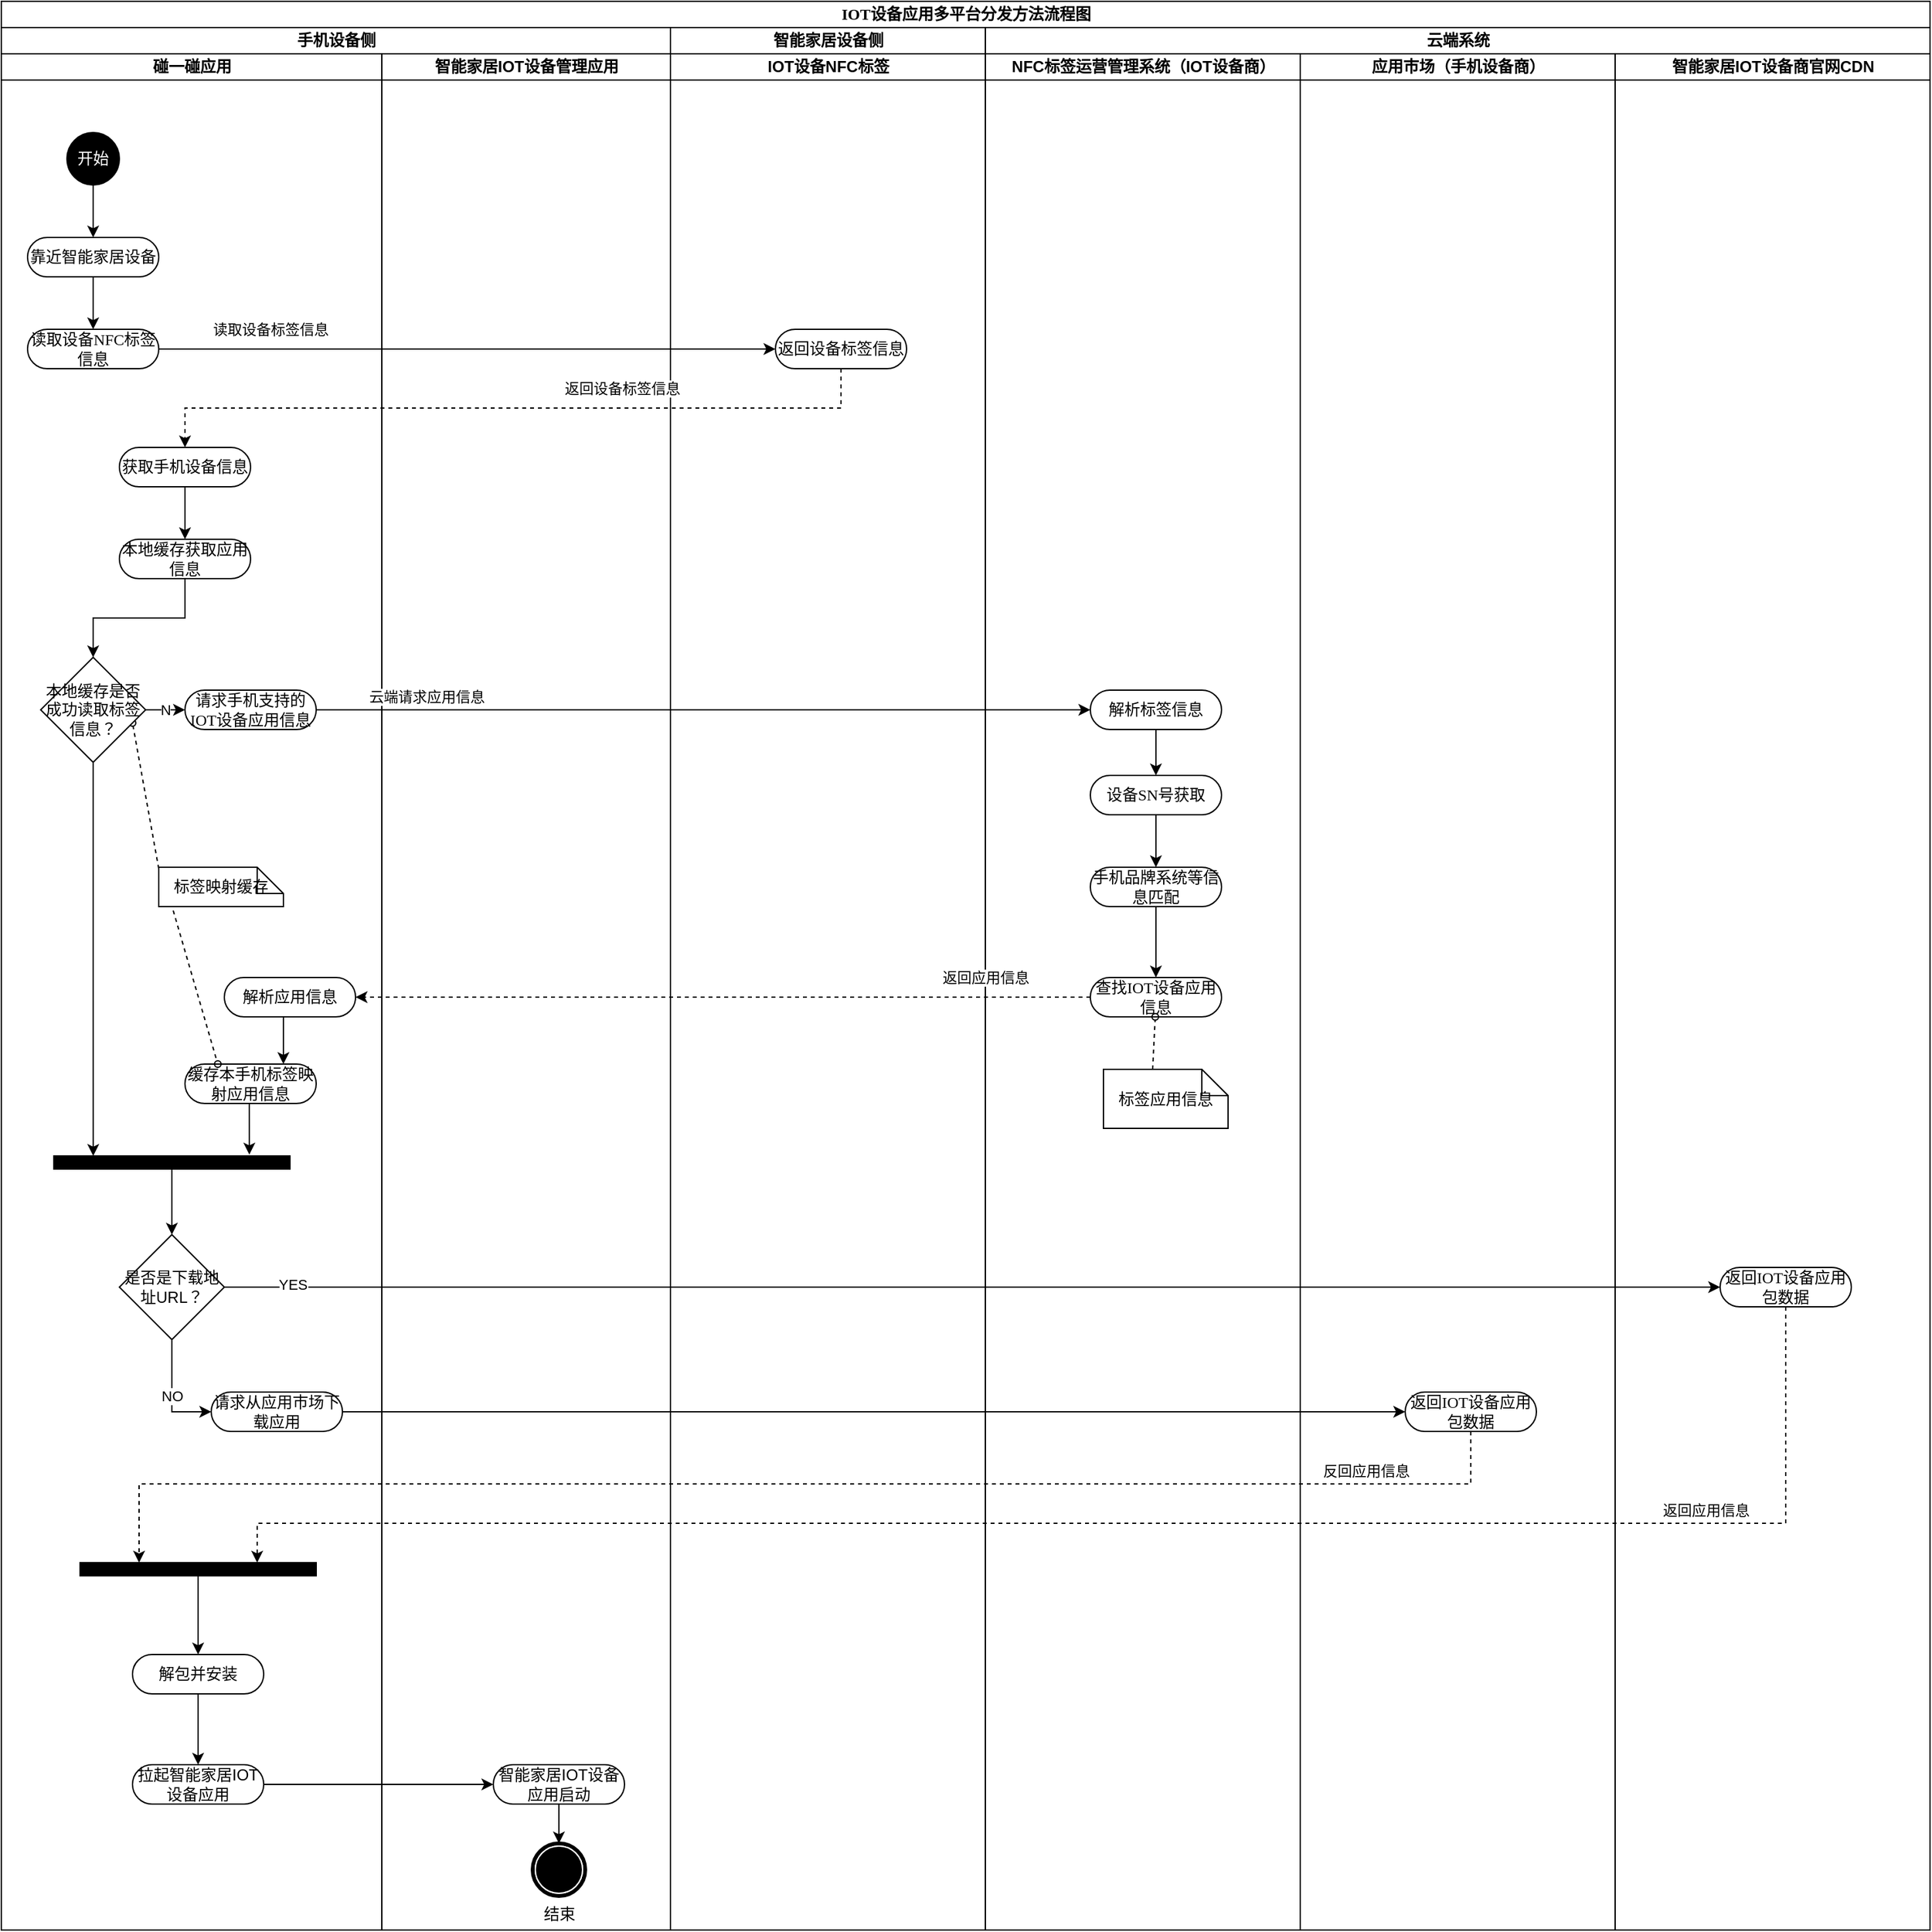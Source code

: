 <mxfile version="13.4.4" type="github">
  <diagram id="kNWesDjtiGjWV4DbG4Th" name="Page-1">
    <mxGraphModel dx="1422" dy="794" grid="1" gridSize="10" guides="1" tooltips="1" connect="1" arrows="1" fold="1" page="1" pageScale="1" pageWidth="827" pageHeight="1169" math="0" shadow="0">
      <root>
        <mxCell id="0" />
        <mxCell id="1" parent="0" />
        <mxCell id="Mp8dSOn7ljcwE-eIvnfx-1" value="IOT设备应用多平台分发方法流程图" style="swimlane;html=1;childLayout=stackLayout;startSize=20;rounded=0;shadow=0;comic=0;labelBackgroundColor=none;strokeWidth=1;fontFamily=Verdana;fontSize=12;align=center;" parent="1" vertex="1">
          <mxGeometry x="180" y="100" width="1470" height="1470" as="geometry" />
        </mxCell>
        <mxCell id="Mp8dSOn7ljcwE-eIvnfx-65" style="edgeStyle=orthogonalEdgeStyle;rounded=0;orthogonalLoop=1;jettySize=auto;html=1;exitX=1;exitY=0.5;exitDx=0;exitDy=0;entryX=0;entryY=0.5;entryDx=0;entryDy=0;" parent="Mp8dSOn7ljcwE-eIvnfx-1" source="Mp8dSOn7ljcwE-eIvnfx-19" target="Mp8dSOn7ljcwE-eIvnfx-58" edge="1">
          <mxGeometry relative="1" as="geometry" />
        </mxCell>
        <mxCell id="Mp8dSOn7ljcwE-eIvnfx-67" style="edgeStyle=orthogonalEdgeStyle;rounded=0;orthogonalLoop=1;jettySize=auto;html=1;exitX=0.5;exitY=1;exitDx=0;exitDy=0;entryX=0.25;entryY=0;entryDx=0;entryDy=0;dashed=1;" parent="Mp8dSOn7ljcwE-eIvnfx-1" source="Mp8dSOn7ljcwE-eIvnfx-58" target="qw8NOjxHAqGaBPZK0gtg-18" edge="1">
          <mxGeometry relative="1" as="geometry">
            <Array as="points">
              <mxPoint x="1120" y="1130" />
              <mxPoint x="105" y="1130" />
            </Array>
          </mxGeometry>
        </mxCell>
        <mxCell id="qw8NOjxHAqGaBPZK0gtg-20" value="反回应用信息" style="edgeLabel;html=1;align=center;verticalAlign=middle;resizable=0;points=[];" vertex="1" connectable="0" parent="Mp8dSOn7ljcwE-eIvnfx-67">
          <mxGeometry x="-0.76" y="2" relative="1" as="geometry">
            <mxPoint x="14" y="-12" as="offset" />
          </mxGeometry>
        </mxCell>
        <mxCell id="Mp8dSOn7ljcwE-eIvnfx-2" value="手机设备侧" style="swimlane;html=1;startSize=20;" parent="Mp8dSOn7ljcwE-eIvnfx-1" vertex="1">
          <mxGeometry y="20" width="510" height="1450" as="geometry" />
        </mxCell>
        <mxCell id="Mp8dSOn7ljcwE-eIvnfx-3" value="碰一碰应用" style="swimlane;html=1;startSize=20;" parent="Mp8dSOn7ljcwE-eIvnfx-2" vertex="1">
          <mxGeometry y="20" width="290" height="1430" as="geometry" />
        </mxCell>
        <mxCell id="Mp8dSOn7ljcwE-eIvnfx-4" style="edgeStyle=orthogonalEdgeStyle;rounded=0;orthogonalLoop=1;jettySize=auto;html=1;exitX=0.5;exitY=1;exitDx=0;exitDy=0;entryX=0.5;entryY=0;entryDx=0;entryDy=0;" parent="Mp8dSOn7ljcwE-eIvnfx-3" source="Mp8dSOn7ljcwE-eIvnfx-8" target="Mp8dSOn7ljcwE-eIvnfx-10" edge="1">
          <mxGeometry relative="1" as="geometry" />
        </mxCell>
        <mxCell id="Mp8dSOn7ljcwE-eIvnfx-8" value="&lt;font color=&quot;#ffffff&quot;&gt;开始&lt;/font&gt;" style="ellipse;whiteSpace=wrap;html=1;rounded=0;shadow=0;comic=0;labelBackgroundColor=none;strokeWidth=1;fillColor=#000000;fontFamily=Verdana;fontSize=12;align=center;" parent="Mp8dSOn7ljcwE-eIvnfx-3" vertex="1">
          <mxGeometry x="50" y="60" width="40" height="40" as="geometry" />
        </mxCell>
        <mxCell id="Mp8dSOn7ljcwE-eIvnfx-9" style="edgeStyle=orthogonalEdgeStyle;rounded=0;orthogonalLoop=1;jettySize=auto;html=1;exitX=0.5;exitY=1;exitDx=0;exitDy=0;" parent="Mp8dSOn7ljcwE-eIvnfx-3" source="Mp8dSOn7ljcwE-eIvnfx-10" target="Mp8dSOn7ljcwE-eIvnfx-11" edge="1">
          <mxGeometry relative="1" as="geometry" />
        </mxCell>
        <mxCell id="Mp8dSOn7ljcwE-eIvnfx-10" value="靠近智能家居设备" style="rounded=1;whiteSpace=wrap;html=1;shadow=0;comic=0;labelBackgroundColor=none;strokeWidth=1;fontFamily=Verdana;fontSize=12;align=center;arcSize=50;" parent="Mp8dSOn7ljcwE-eIvnfx-3" vertex="1">
          <mxGeometry x="20" y="140" width="100" height="30" as="geometry" />
        </mxCell>
        <mxCell id="Mp8dSOn7ljcwE-eIvnfx-11" value="读取设备NFC标签信息" style="rounded=1;whiteSpace=wrap;html=1;shadow=0;comic=0;labelBackgroundColor=none;strokeWidth=1;fontFamily=Verdana;fontSize=12;align=center;arcSize=50;" parent="Mp8dSOn7ljcwE-eIvnfx-3" vertex="1">
          <mxGeometry x="20" y="210" width="100" height="30" as="geometry" />
        </mxCell>
        <mxCell id="Mp8dSOn7ljcwE-eIvnfx-6" value="" style="edgeStyle=orthogonalEdgeStyle;rounded=0;orthogonalLoop=1;jettySize=auto;html=1;entryX=0.167;entryY=0;entryDx=0;entryDy=0;entryPerimeter=0;" parent="Mp8dSOn7ljcwE-eIvnfx-3" source="Mp8dSOn7ljcwE-eIvnfx-7" target="Mp8dSOn7ljcwE-eIvnfx-25" edge="1">
          <mxGeometry relative="1" as="geometry">
            <mxPoint x="70" y="730" as="targetPoint" />
          </mxGeometry>
        </mxCell>
        <mxCell id="Mp8dSOn7ljcwE-eIvnfx-14" style="edgeStyle=none;rounded=0;html=1;dashed=1;labelBackgroundColor=none;startArrow=none;startFill=0;startSize=5;endArrow=oval;endFill=0;endSize=5;jettySize=auto;orthogonalLoop=1;strokeWidth=1;fontFamily=Verdana;fontSize=12;exitX=0.011;exitY=0.233;exitDx=0;exitDy=0;exitPerimeter=0;entryX=0.875;entryY=0.625;entryDx=0;entryDy=0;entryPerimeter=0;" parent="Mp8dSOn7ljcwE-eIvnfx-3" source="Mp8dSOn7ljcwE-eIvnfx-23" target="Mp8dSOn7ljcwE-eIvnfx-7" edge="1">
          <mxGeometry relative="1" as="geometry">
            <mxPoint x="80" y="625" as="sourcePoint" />
            <mxPoint x="100" y="630" as="targetPoint" />
          </mxGeometry>
        </mxCell>
        <mxCell id="qw8NOjxHAqGaBPZK0gtg-4" style="edgeStyle=orthogonalEdgeStyle;rounded=0;orthogonalLoop=1;jettySize=auto;html=1;exitX=0.5;exitY=1;exitDx=0;exitDy=0;entryX=0.5;entryY=0;entryDx=0;entryDy=0;" edge="1" parent="Mp8dSOn7ljcwE-eIvnfx-3" source="qw8NOjxHAqGaBPZK0gtg-1" target="qw8NOjxHAqGaBPZK0gtg-3">
          <mxGeometry relative="1" as="geometry" />
        </mxCell>
        <mxCell id="qw8NOjxHAqGaBPZK0gtg-17" value="NO" style="edgeStyle=orthogonalEdgeStyle;rounded=0;orthogonalLoop=1;jettySize=auto;html=1;exitX=0.5;exitY=1;exitDx=0;exitDy=0;entryX=0;entryY=0.5;entryDx=0;entryDy=0;" edge="1" parent="Mp8dSOn7ljcwE-eIvnfx-3" source="qw8NOjxHAqGaBPZK0gtg-13" target="Mp8dSOn7ljcwE-eIvnfx-19">
          <mxGeometry relative="1" as="geometry" />
        </mxCell>
        <mxCell id="qw8NOjxHAqGaBPZK0gtg-13" value="是否是下载地址URL？" style="rhombus;whiteSpace=wrap;html=1;" vertex="1" parent="Mp8dSOn7ljcwE-eIvnfx-3">
          <mxGeometry x="90" y="900" width="80" height="80" as="geometry" />
        </mxCell>
        <mxCell id="qw8NOjxHAqGaBPZK0gtg-1" value="获取手机设备信息" style="rounded=1;whiteSpace=wrap;html=1;shadow=0;comic=0;labelBackgroundColor=none;strokeWidth=1;fontFamily=Verdana;fontSize=12;align=center;arcSize=50;" vertex="1" parent="Mp8dSOn7ljcwE-eIvnfx-3">
          <mxGeometry x="90" y="300" width="100" height="30" as="geometry" />
        </mxCell>
        <mxCell id="qw8NOjxHAqGaBPZK0gtg-5" style="edgeStyle=orthogonalEdgeStyle;rounded=0;orthogonalLoop=1;jettySize=auto;html=1;exitX=0.5;exitY=1;exitDx=0;exitDy=0;" edge="1" parent="Mp8dSOn7ljcwE-eIvnfx-3" source="qw8NOjxHAqGaBPZK0gtg-3" target="Mp8dSOn7ljcwE-eIvnfx-7">
          <mxGeometry relative="1" as="geometry" />
        </mxCell>
        <mxCell id="qw8NOjxHAqGaBPZK0gtg-3" value="本地缓存获取应用信息" style="rounded=1;whiteSpace=wrap;html=1;shadow=0;comic=0;labelBackgroundColor=none;strokeWidth=1;fontFamily=Verdana;fontSize=12;align=center;arcSize=50;" vertex="1" parent="Mp8dSOn7ljcwE-eIvnfx-3">
          <mxGeometry x="90" y="370" width="100" height="30" as="geometry" />
        </mxCell>
        <mxCell id="qw8NOjxHAqGaBPZK0gtg-14" style="edgeStyle=orthogonalEdgeStyle;rounded=0;orthogonalLoop=1;jettySize=auto;html=1;exitX=0.5;exitY=1;exitDx=0;exitDy=0;entryX=0.5;entryY=0;entryDx=0;entryDy=0;" edge="1" parent="Mp8dSOn7ljcwE-eIvnfx-3" source="Mp8dSOn7ljcwE-eIvnfx-25" target="qw8NOjxHAqGaBPZK0gtg-13">
          <mxGeometry relative="1" as="geometry" />
        </mxCell>
        <mxCell id="Mp8dSOn7ljcwE-eIvnfx-25" value="" style="whiteSpace=wrap;html=1;rounded=0;shadow=0;comic=0;labelBackgroundColor=none;strokeWidth=1;fillColor=#000000;fontFamily=Verdana;fontSize=12;align=center;rotation=0;" parent="Mp8dSOn7ljcwE-eIvnfx-3" vertex="1">
          <mxGeometry x="40" y="840" width="180" height="10" as="geometry" />
        </mxCell>
        <mxCell id="Mp8dSOn7ljcwE-eIvnfx-26" style="edgeStyle=orthogonalEdgeStyle;rounded=0;orthogonalLoop=1;jettySize=auto;html=1;exitX=0.5;exitY=1;exitDx=0;exitDy=0;entryX=0.828;entryY=-0.1;entryDx=0;entryDy=0;entryPerimeter=0;" parent="Mp8dSOn7ljcwE-eIvnfx-3" source="Mp8dSOn7ljcwE-eIvnfx-27" target="Mp8dSOn7ljcwE-eIvnfx-25" edge="1">
          <mxGeometry relative="1" as="geometry" />
        </mxCell>
        <mxCell id="Mp8dSOn7ljcwE-eIvnfx-23" value="标签映射缓存" style="shape=note;whiteSpace=wrap;html=1;rounded=0;shadow=0;comic=0;labelBackgroundColor=none;strokeWidth=1;fontFamily=Verdana;fontSize=12;align=center;size=20;" parent="Mp8dSOn7ljcwE-eIvnfx-3" vertex="1">
          <mxGeometry x="120" y="620" width="95" height="30" as="geometry" />
        </mxCell>
        <mxCell id="Mp8dSOn7ljcwE-eIvnfx-21" value="解包并安装" style="rounded=1;whiteSpace=wrap;html=1;shadow=0;comic=0;labelBackgroundColor=none;strokeWidth=1;fontFamily=Verdana;fontSize=12;align=center;arcSize=50;" parent="Mp8dSOn7ljcwE-eIvnfx-3" vertex="1">
          <mxGeometry x="100" y="1220" width="100" height="30" as="geometry" />
        </mxCell>
        <mxCell id="Mp8dSOn7ljcwE-eIvnfx-20" style="edgeStyle=orthogonalEdgeStyle;rounded=0;orthogonalLoop=1;jettySize=auto;html=1;exitX=0.5;exitY=1;exitDx=0;exitDy=0;entryX=0.5;entryY=0;entryDx=0;entryDy=0;" parent="Mp8dSOn7ljcwE-eIvnfx-3" source="Mp8dSOn7ljcwE-eIvnfx-21" target="Mp8dSOn7ljcwE-eIvnfx-22" edge="1">
          <mxGeometry relative="1" as="geometry" />
        </mxCell>
        <mxCell id="Mp8dSOn7ljcwE-eIvnfx-22" value="&lt;span style=&quot;font-family: &amp;#34;helvetica&amp;#34;&quot;&gt;拉起智能家居IOT设备应用&lt;/span&gt;" style="rounded=1;whiteSpace=wrap;html=1;shadow=0;comic=0;labelBackgroundColor=none;strokeWidth=1;fontFamily=Verdana;fontSize=12;align=center;arcSize=50;fontStyle=0" parent="Mp8dSOn7ljcwE-eIvnfx-3" vertex="1">
          <mxGeometry x="100" y="1304" width="100" height="30" as="geometry" />
        </mxCell>
        <mxCell id="Mp8dSOn7ljcwE-eIvnfx-27" value="缓存本手机标签映射应用信息" style="rounded=1;whiteSpace=wrap;html=1;shadow=0;comic=0;labelBackgroundColor=none;strokeWidth=1;fontFamily=Verdana;fontSize=12;align=center;arcSize=50;" parent="Mp8dSOn7ljcwE-eIvnfx-3" vertex="1">
          <mxGeometry x="140" y="770" width="100" height="30" as="geometry" />
        </mxCell>
        <mxCell id="Mp8dSOn7ljcwE-eIvnfx-29" style="edgeStyle=none;rounded=0;html=1;dashed=1;labelBackgroundColor=none;startArrow=none;startFill=0;startSize=5;endArrow=oval;endFill=0;endSize=5;jettySize=auto;orthogonalLoop=1;strokeWidth=1;fontFamily=Verdana;fontSize=12;entryX=0.25;entryY=0;entryDx=0;entryDy=0;exitX=0.116;exitY=1.1;exitDx=0;exitDy=0;exitPerimeter=0;" parent="Mp8dSOn7ljcwE-eIvnfx-3" target="Mp8dSOn7ljcwE-eIvnfx-27" edge="1" source="Mp8dSOn7ljcwE-eIvnfx-23">
          <mxGeometry relative="1" as="geometry">
            <mxPoint x="138" y="680" as="sourcePoint" />
            <mxPoint x="110" y="630" as="targetPoint" />
          </mxGeometry>
        </mxCell>
        <mxCell id="Mp8dSOn7ljcwE-eIvnfx-30" style="edgeStyle=orthogonalEdgeStyle;rounded=0;orthogonalLoop=1;jettySize=auto;html=1;exitX=0.5;exitY=1;exitDx=0;exitDy=0;entryX=0.75;entryY=0;entryDx=0;entryDy=0;" parent="Mp8dSOn7ljcwE-eIvnfx-3" source="Mp8dSOn7ljcwE-eIvnfx-31" target="Mp8dSOn7ljcwE-eIvnfx-27" edge="1">
          <mxGeometry relative="1" as="geometry" />
        </mxCell>
        <mxCell id="qw8NOjxHAqGaBPZK0gtg-22" style="edgeStyle=orthogonalEdgeStyle;rounded=0;orthogonalLoop=1;jettySize=auto;html=1;exitX=0.5;exitY=1;exitDx=0;exitDy=0;entryX=0.5;entryY=0;entryDx=0;entryDy=0;" edge="1" parent="Mp8dSOn7ljcwE-eIvnfx-3" source="qw8NOjxHAqGaBPZK0gtg-18" target="Mp8dSOn7ljcwE-eIvnfx-21">
          <mxGeometry relative="1" as="geometry" />
        </mxCell>
        <mxCell id="qw8NOjxHAqGaBPZK0gtg-18" value="" style="whiteSpace=wrap;html=1;rounded=0;shadow=0;comic=0;labelBackgroundColor=none;strokeWidth=1;fillColor=#000000;fontFamily=Verdana;fontSize=12;align=center;rotation=0;" vertex="1" parent="Mp8dSOn7ljcwE-eIvnfx-3">
          <mxGeometry x="60" y="1150" width="180" height="10" as="geometry" />
        </mxCell>
        <mxCell id="Mp8dSOn7ljcwE-eIvnfx-19" value="请求从应用市场下载应用" style="rounded=1;whiteSpace=wrap;html=1;shadow=0;comic=0;labelBackgroundColor=none;strokeWidth=1;fontFamily=Verdana;fontSize=12;align=center;arcSize=50;" parent="Mp8dSOn7ljcwE-eIvnfx-3" vertex="1">
          <mxGeometry x="160" y="1020" width="100" height="30" as="geometry" />
        </mxCell>
        <mxCell id="Mp8dSOn7ljcwE-eIvnfx-31" value="解析应用信息" style="rounded=1;whiteSpace=wrap;html=1;shadow=0;comic=0;labelBackgroundColor=none;strokeWidth=1;fontFamily=Verdana;fontSize=12;align=center;arcSize=50;" parent="Mp8dSOn7ljcwE-eIvnfx-3" vertex="1">
          <mxGeometry x="170" y="704" width="100" height="30" as="geometry" />
        </mxCell>
        <mxCell id="Mp8dSOn7ljcwE-eIvnfx-5" value="N" style="edgeStyle=orthogonalEdgeStyle;rounded=0;orthogonalLoop=1;jettySize=auto;html=1;exitX=1;exitY=0.5;exitDx=0;exitDy=0;" parent="Mp8dSOn7ljcwE-eIvnfx-3" source="Mp8dSOn7ljcwE-eIvnfx-7" target="Mp8dSOn7ljcwE-eIvnfx-28" edge="1">
          <mxGeometry relative="1" as="geometry" />
        </mxCell>
        <mxCell id="Mp8dSOn7ljcwE-eIvnfx-7" value="本地缓存是否成功读取标签信息？" style="rhombus;whiteSpace=wrap;html=1;" parent="Mp8dSOn7ljcwE-eIvnfx-3" vertex="1">
          <mxGeometry x="30" y="460" width="80" height="80" as="geometry" />
        </mxCell>
        <mxCell id="Mp8dSOn7ljcwE-eIvnfx-28" value="请求手机支持的IOT设备应用信息" style="rounded=1;whiteSpace=wrap;html=1;shadow=0;comic=0;labelBackgroundColor=none;strokeWidth=1;fontFamily=Verdana;fontSize=12;align=center;arcSize=50;" parent="Mp8dSOn7ljcwE-eIvnfx-3" vertex="1">
          <mxGeometry x="140" y="485" width="100" height="30" as="geometry" />
        </mxCell>
        <mxCell id="Mp8dSOn7ljcwE-eIvnfx-36" style="edgeStyle=orthogonalEdgeStyle;rounded=0;orthogonalLoop=1;jettySize=auto;html=1;exitX=1;exitY=0.5;exitDx=0;exitDy=0;" parent="Mp8dSOn7ljcwE-eIvnfx-2" source="Mp8dSOn7ljcwE-eIvnfx-22" target="Mp8dSOn7ljcwE-eIvnfx-34" edge="1">
          <mxGeometry relative="1" as="geometry" />
        </mxCell>
        <mxCell id="Mp8dSOn7ljcwE-eIvnfx-32" value="智能家居IOT设备管理应用" style="swimlane;html=1;startSize=20;" parent="Mp8dSOn7ljcwE-eIvnfx-2" vertex="1">
          <mxGeometry x="290" y="20" width="220" height="1430" as="geometry" />
        </mxCell>
        <mxCell id="Mp8dSOn7ljcwE-eIvnfx-33" style="edgeStyle=orthogonalEdgeStyle;rounded=0;orthogonalLoop=1;jettySize=auto;html=1;exitX=0.5;exitY=1;exitDx=0;exitDy=0;" parent="Mp8dSOn7ljcwE-eIvnfx-32" source="Mp8dSOn7ljcwE-eIvnfx-34" target="Mp8dSOn7ljcwE-eIvnfx-35" edge="1">
          <mxGeometry relative="1" as="geometry" />
        </mxCell>
        <mxCell id="Mp8dSOn7ljcwE-eIvnfx-34" value="&lt;span style=&quot;font-family: &amp;#34;helvetica&amp;#34;&quot;&gt;智能家居IOT设备应用启动&lt;/span&gt;" style="rounded=1;whiteSpace=wrap;html=1;shadow=0;comic=0;labelBackgroundColor=none;strokeWidth=1;fontFamily=Verdana;fontSize=12;align=center;arcSize=50;fontStyle=0" parent="Mp8dSOn7ljcwE-eIvnfx-32" vertex="1">
          <mxGeometry x="85" y="1304" width="100" height="30" as="geometry" />
        </mxCell>
        <mxCell id="Mp8dSOn7ljcwE-eIvnfx-35" value="结束" style="shape=mxgraph.bpmn.shape;html=1;verticalLabelPosition=bottom;labelBackgroundColor=#ffffff;verticalAlign=top;perimeter=ellipsePerimeter;outline=end;symbol=terminate;rounded=0;shadow=0;comic=0;strokeWidth=1;fontFamily=Verdana;fontSize=12;align=center;" parent="Mp8dSOn7ljcwE-eIvnfx-32" vertex="1">
          <mxGeometry x="115" y="1364" width="40" height="40" as="geometry" />
        </mxCell>
        <mxCell id="Mp8dSOn7ljcwE-eIvnfx-37" value="智能家居设备侧" style="swimlane;html=1;startSize=20;" parent="Mp8dSOn7ljcwE-eIvnfx-1" vertex="1">
          <mxGeometry x="510" y="20" width="240" height="1450" as="geometry" />
        </mxCell>
        <mxCell id="Mp8dSOn7ljcwE-eIvnfx-38" value="IOT设备NFC标签" style="swimlane;html=1;startSize=20;" parent="Mp8dSOn7ljcwE-eIvnfx-37" vertex="1">
          <mxGeometry y="20" width="240" height="1430" as="geometry" />
        </mxCell>
        <mxCell id="Mp8dSOn7ljcwE-eIvnfx-39" value="返回设备标签信息" style="rounded=1;whiteSpace=wrap;html=1;shadow=0;comic=0;labelBackgroundColor=none;strokeWidth=1;fontFamily=Verdana;fontSize=12;align=center;arcSize=50;" parent="Mp8dSOn7ljcwE-eIvnfx-38" vertex="1">
          <mxGeometry x="80" y="210" width="100" height="30" as="geometry" />
        </mxCell>
        <mxCell id="Mp8dSOn7ljcwE-eIvnfx-40" style="edgeStyle=orthogonalEdgeStyle;rounded=0;orthogonalLoop=1;jettySize=auto;html=1;exitX=1;exitY=0.5;exitDx=0;exitDy=0;entryX=0;entryY=0.5;entryDx=0;entryDy=0;" parent="Mp8dSOn7ljcwE-eIvnfx-1" source="Mp8dSOn7ljcwE-eIvnfx-11" target="Mp8dSOn7ljcwE-eIvnfx-39" edge="1">
          <mxGeometry relative="1" as="geometry" />
        </mxCell>
        <mxCell id="Mp8dSOn7ljcwE-eIvnfx-41" value="读取设备标签信息" style="edgeLabel;html=1;align=center;verticalAlign=middle;resizable=0;points=[];" parent="Mp8dSOn7ljcwE-eIvnfx-40" vertex="1" connectable="0">
          <mxGeometry x="-0.682" relative="1" as="geometry">
            <mxPoint x="10" y="-15" as="offset" />
          </mxGeometry>
        </mxCell>
        <mxCell id="Mp8dSOn7ljcwE-eIvnfx-42" style="edgeStyle=orthogonalEdgeStyle;rounded=0;orthogonalLoop=1;jettySize=auto;html=1;exitX=0.5;exitY=1;exitDx=0;exitDy=0;dashed=1;entryX=0.5;entryY=0;entryDx=0;entryDy=0;" parent="Mp8dSOn7ljcwE-eIvnfx-1" source="Mp8dSOn7ljcwE-eIvnfx-39" target="qw8NOjxHAqGaBPZK0gtg-1" edge="1">
          <mxGeometry relative="1" as="geometry">
            <mxPoint x="140" y="335" as="targetPoint" />
          </mxGeometry>
        </mxCell>
        <mxCell id="Mp8dSOn7ljcwE-eIvnfx-43" value="返回设备标签信息" style="edgeLabel;html=1;align=center;verticalAlign=middle;resizable=0;points=[];" parent="Mp8dSOn7ljcwE-eIvnfx-42" vertex="1" connectable="0">
          <mxGeometry x="-0.031" y="2" relative="1" as="geometry">
            <mxPoint x="74" y="-17" as="offset" />
          </mxGeometry>
        </mxCell>
        <mxCell id="Mp8dSOn7ljcwE-eIvnfx-44" style="edgeStyle=orthogonalEdgeStyle;rounded=0;orthogonalLoop=1;jettySize=auto;html=1;exitX=1;exitY=0.5;exitDx=0;exitDy=0;entryX=0;entryY=0.5;entryDx=0;entryDy=0;" parent="Mp8dSOn7ljcwE-eIvnfx-1" source="Mp8dSOn7ljcwE-eIvnfx-28" target="Mp8dSOn7ljcwE-eIvnfx-50" edge="1">
          <mxGeometry relative="1" as="geometry" />
        </mxCell>
        <mxCell id="Mp8dSOn7ljcwE-eIvnfx-45" value="云端请求应用信息" style="edgeLabel;html=1;align=center;verticalAlign=middle;resizable=0;points=[];" parent="Mp8dSOn7ljcwE-eIvnfx-44" vertex="1" connectable="0">
          <mxGeometry x="-0.815" relative="1" as="geometry">
            <mxPoint x="29" y="-10" as="offset" />
          </mxGeometry>
        </mxCell>
        <mxCell id="Mp8dSOn7ljcwE-eIvnfx-46" value="云端系统" style="swimlane;html=1;startSize=20;" parent="Mp8dSOn7ljcwE-eIvnfx-1" vertex="1">
          <mxGeometry x="750" y="20" width="720" height="1450" as="geometry" />
        </mxCell>
        <mxCell id="Mp8dSOn7ljcwE-eIvnfx-47" value="NFC标签运营管理系统（IOT设备商）" style="swimlane;html=1;startSize=20;" parent="Mp8dSOn7ljcwE-eIvnfx-46" vertex="1">
          <mxGeometry y="20" width="240" height="1430" as="geometry" />
        </mxCell>
        <mxCell id="qw8NOjxHAqGaBPZK0gtg-9" style="edgeStyle=orthogonalEdgeStyle;rounded=0;orthogonalLoop=1;jettySize=auto;html=1;exitX=0.5;exitY=1;exitDx=0;exitDy=0;" edge="1" parent="Mp8dSOn7ljcwE-eIvnfx-47" source="qw8NOjxHAqGaBPZK0gtg-6" target="qw8NOjxHAqGaBPZK0gtg-7">
          <mxGeometry relative="1" as="geometry" />
        </mxCell>
        <mxCell id="qw8NOjxHAqGaBPZK0gtg-6" value="设备SN号获取" style="rounded=1;whiteSpace=wrap;html=1;shadow=0;comic=0;labelBackgroundColor=none;strokeWidth=1;fontFamily=Verdana;fontSize=12;align=center;arcSize=50;" vertex="1" parent="Mp8dSOn7ljcwE-eIvnfx-47">
          <mxGeometry x="80" y="550" width="100" height="30" as="geometry" />
        </mxCell>
        <mxCell id="qw8NOjxHAqGaBPZK0gtg-8" style="edgeStyle=orthogonalEdgeStyle;rounded=0;orthogonalLoop=1;jettySize=auto;html=1;exitX=0.5;exitY=1;exitDx=0;exitDy=0;entryX=0.5;entryY=0;entryDx=0;entryDy=0;" edge="1" parent="Mp8dSOn7ljcwE-eIvnfx-47" source="Mp8dSOn7ljcwE-eIvnfx-50" target="qw8NOjxHAqGaBPZK0gtg-6">
          <mxGeometry relative="1" as="geometry" />
        </mxCell>
        <mxCell id="Mp8dSOn7ljcwE-eIvnfx-50" value="解析标签信息" style="rounded=1;whiteSpace=wrap;html=1;shadow=0;comic=0;labelBackgroundColor=none;strokeWidth=1;fontFamily=Verdana;fontSize=12;align=center;arcSize=50;" parent="Mp8dSOn7ljcwE-eIvnfx-47" vertex="1">
          <mxGeometry x="80" y="485" width="100" height="30" as="geometry" />
        </mxCell>
        <mxCell id="Mp8dSOn7ljcwE-eIvnfx-48" value="查找IOT设备应用信息" style="rounded=1;whiteSpace=wrap;html=1;shadow=0;comic=0;labelBackgroundColor=none;strokeWidth=1;fontFamily=Verdana;fontSize=12;align=center;arcSize=50;" parent="Mp8dSOn7ljcwE-eIvnfx-47" vertex="1">
          <mxGeometry x="80" y="704" width="100" height="30" as="geometry" />
        </mxCell>
        <mxCell id="Mp8dSOn7ljcwE-eIvnfx-51" style="edgeStyle=none;rounded=0;html=1;dashed=1;labelBackgroundColor=none;startArrow=none;startFill=0;startSize=5;endArrow=oval;endFill=0;endSize=5;jettySize=auto;orthogonalLoop=1;strokeWidth=1;fontFamily=Verdana;fontSize=12;exitX=0;exitY=0;exitDx=37.5;exitDy=0;exitPerimeter=0;" parent="Mp8dSOn7ljcwE-eIvnfx-47" source="Mp8dSOn7ljcwE-eIvnfx-52" edge="1">
          <mxGeometry relative="1" as="geometry">
            <mxPoint x="130" y="812" as="sourcePoint" />
            <mxPoint x="129.5" y="734" as="targetPoint" />
          </mxGeometry>
        </mxCell>
        <mxCell id="Mp8dSOn7ljcwE-eIvnfx-52" value="标签应用信息" style="shape=note;whiteSpace=wrap;html=1;rounded=0;shadow=0;comic=0;labelBackgroundColor=none;strokeWidth=1;fontFamily=Verdana;fontSize=12;align=center;size=20;" parent="Mp8dSOn7ljcwE-eIvnfx-47" vertex="1">
          <mxGeometry x="90" y="774" width="95" height="45" as="geometry" />
        </mxCell>
        <mxCell id="qw8NOjxHAqGaBPZK0gtg-10" style="edgeStyle=orthogonalEdgeStyle;rounded=0;orthogonalLoop=1;jettySize=auto;html=1;exitX=0.5;exitY=1;exitDx=0;exitDy=0;entryX=0.5;entryY=0;entryDx=0;entryDy=0;" edge="1" parent="Mp8dSOn7ljcwE-eIvnfx-47" source="qw8NOjxHAqGaBPZK0gtg-7" target="Mp8dSOn7ljcwE-eIvnfx-48">
          <mxGeometry relative="1" as="geometry" />
        </mxCell>
        <mxCell id="qw8NOjxHAqGaBPZK0gtg-7" value="手机品牌系统等信息匹配" style="rounded=1;whiteSpace=wrap;html=1;shadow=0;comic=0;labelBackgroundColor=none;strokeWidth=1;fontFamily=Verdana;fontSize=12;align=center;arcSize=50;" vertex="1" parent="Mp8dSOn7ljcwE-eIvnfx-47">
          <mxGeometry x="80" y="620" width="100" height="30" as="geometry" />
        </mxCell>
        <mxCell id="Mp8dSOn7ljcwE-eIvnfx-57" value="应用市场（手机设备商）" style="swimlane;html=1;startSize=20;" parent="Mp8dSOn7ljcwE-eIvnfx-46" vertex="1">
          <mxGeometry x="240" y="20" width="240" height="1430" as="geometry" />
        </mxCell>
        <mxCell id="Mp8dSOn7ljcwE-eIvnfx-58" value="返回IOT设备应用包数据" style="rounded=1;whiteSpace=wrap;html=1;shadow=0;comic=0;labelBackgroundColor=none;strokeWidth=1;fontFamily=Verdana;fontSize=12;align=center;arcSize=50;" parent="Mp8dSOn7ljcwE-eIvnfx-57" vertex="1">
          <mxGeometry x="80" y="1020" width="100" height="30" as="geometry" />
        </mxCell>
        <mxCell id="qw8NOjxHAqGaBPZK0gtg-11" value="智能家居IOT设备商官网CDN" style="swimlane;html=1;startSize=20;" vertex="1" parent="Mp8dSOn7ljcwE-eIvnfx-46">
          <mxGeometry x="480" y="20" width="240" height="1430" as="geometry" />
        </mxCell>
        <mxCell id="qw8NOjxHAqGaBPZK0gtg-12" value="返回IOT设备应用包数据" style="rounded=1;whiteSpace=wrap;html=1;shadow=0;comic=0;labelBackgroundColor=none;strokeWidth=1;fontFamily=Verdana;fontSize=12;align=center;arcSize=50;" vertex="1" parent="qw8NOjxHAqGaBPZK0gtg-11">
          <mxGeometry x="80" y="925" width="100" height="30" as="geometry" />
        </mxCell>
        <mxCell id="Mp8dSOn7ljcwE-eIvnfx-59" style="edgeStyle=orthogonalEdgeStyle;rounded=0;orthogonalLoop=1;jettySize=auto;html=1;exitX=0;exitY=0.5;exitDx=0;exitDy=0;entryX=1;entryY=0.5;entryDx=0;entryDy=0;dashed=1;" parent="Mp8dSOn7ljcwE-eIvnfx-1" source="Mp8dSOn7ljcwE-eIvnfx-48" target="Mp8dSOn7ljcwE-eIvnfx-31" edge="1">
          <mxGeometry relative="1" as="geometry" />
        </mxCell>
        <mxCell id="Mp8dSOn7ljcwE-eIvnfx-60" value="返回应用信息" style="edgeLabel;html=1;align=center;verticalAlign=middle;resizable=0;points=[];" parent="Mp8dSOn7ljcwE-eIvnfx-59" vertex="1" connectable="0">
          <mxGeometry x="-0.2" y="2" relative="1" as="geometry">
            <mxPoint x="144" y="-17" as="offset" />
          </mxGeometry>
        </mxCell>
        <mxCell id="qw8NOjxHAqGaBPZK0gtg-15" style="edgeStyle=orthogonalEdgeStyle;rounded=0;orthogonalLoop=1;jettySize=auto;html=1;exitX=1;exitY=0.5;exitDx=0;exitDy=0;entryX=0;entryY=0.5;entryDx=0;entryDy=0;" edge="1" parent="Mp8dSOn7ljcwE-eIvnfx-1" source="qw8NOjxHAqGaBPZK0gtg-13" target="qw8NOjxHAqGaBPZK0gtg-12">
          <mxGeometry relative="1" as="geometry" />
        </mxCell>
        <mxCell id="qw8NOjxHAqGaBPZK0gtg-16" value="YES" style="edgeLabel;html=1;align=center;verticalAlign=middle;resizable=0;points=[];" vertex="1" connectable="0" parent="qw8NOjxHAqGaBPZK0gtg-15">
          <mxGeometry x="-0.91" y="2" relative="1" as="geometry">
            <mxPoint as="offset" />
          </mxGeometry>
        </mxCell>
        <mxCell id="qw8NOjxHAqGaBPZK0gtg-19" style="edgeStyle=orthogonalEdgeStyle;rounded=0;orthogonalLoop=1;jettySize=auto;html=1;exitX=0.5;exitY=1;exitDx=0;exitDy=0;entryX=0.75;entryY=0;entryDx=0;entryDy=0;dashed=1;" edge="1" parent="Mp8dSOn7ljcwE-eIvnfx-1" source="qw8NOjxHAqGaBPZK0gtg-12" target="qw8NOjxHAqGaBPZK0gtg-18">
          <mxGeometry relative="1" as="geometry">
            <Array as="points">
              <mxPoint x="1360" y="1160" />
              <mxPoint x="195" y="1160" />
            </Array>
          </mxGeometry>
        </mxCell>
        <mxCell id="qw8NOjxHAqGaBPZK0gtg-21" value="返回应用信息" style="edgeLabel;html=1;align=center;verticalAlign=middle;resizable=0;points=[];" vertex="1" connectable="0" parent="qw8NOjxHAqGaBPZK0gtg-19">
          <mxGeometry x="-0.762" y="-61" relative="1" as="geometry">
            <mxPoint y="-7" as="offset" />
          </mxGeometry>
        </mxCell>
      </root>
    </mxGraphModel>
  </diagram>
</mxfile>
